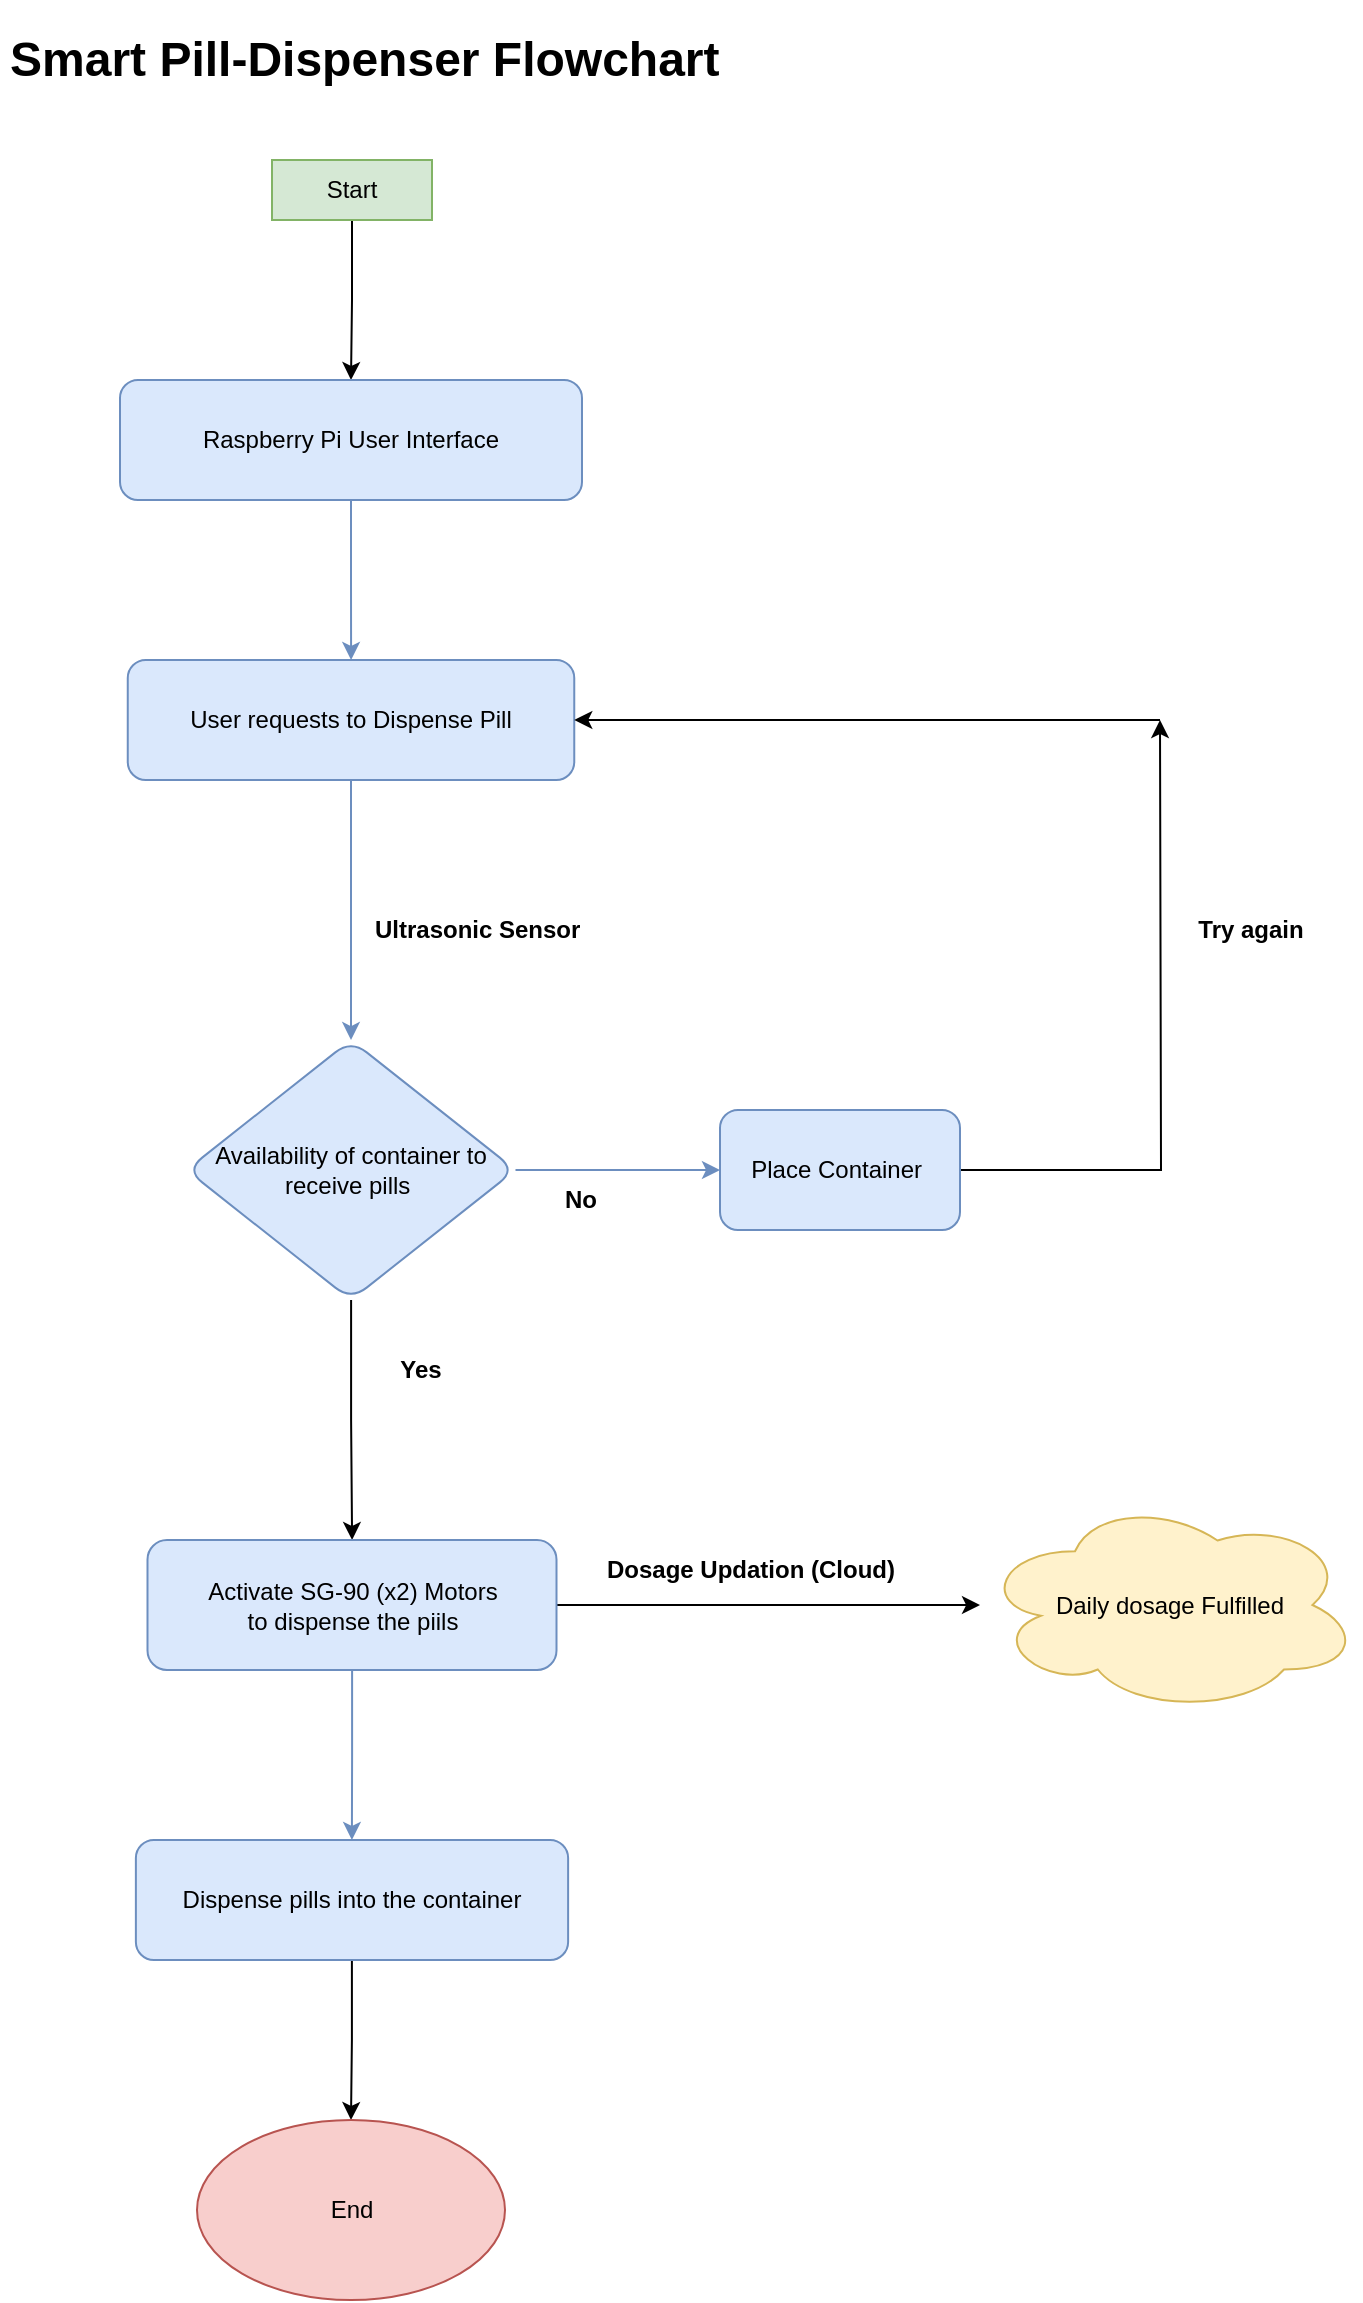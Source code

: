 <mxfile version="21.0.6" type="device"><diagram name="Page-1" id="0mpcez0UcTsu2hteFcRS"><mxGraphModel dx="1900" dy="1645" grid="1" gridSize="10" guides="1" tooltips="1" connect="1" arrows="1" fold="1" page="1" pageScale="1" pageWidth="850" pageHeight="1100" math="0" shadow="0"><root><mxCell id="0"/><mxCell id="1" parent="0"/><mxCell id="3RyBMBrYl20_J-u2SGmy-2" value="" style="edgeStyle=orthogonalEdgeStyle;rounded=0;orthogonalLoop=1;jettySize=auto;html=1;" parent="1" source="rSMRPM0ldenYR8-bNqON-7" target="3RyBMBrYl20_J-u2SGmy-1" edge="1"><mxGeometry relative="1" as="geometry"/></mxCell><mxCell id="rSMRPM0ldenYR8-bNqON-7" value="Start" style="whiteSpace=wrap;html=1;fillColor=#d5e8d4;strokeColor=#82b366;" parent="1" vertex="1"><mxGeometry x="36" y="70" width="80" height="30" as="geometry"/></mxCell><mxCell id="3RyBMBrYl20_J-u2SGmy-7" value="" style="edgeStyle=orthogonalEdgeStyle;rounded=0;orthogonalLoop=1;jettySize=auto;html=1;fillColor=#dae8fc;strokeColor=#6c8ebf;" parent="1" source="3RyBMBrYl20_J-u2SGmy-1" target="3RyBMBrYl20_J-u2SGmy-6" edge="1"><mxGeometry relative="1" as="geometry"/></mxCell><mxCell id="3RyBMBrYl20_J-u2SGmy-1" value="Raspberry Pi User Interface" style="whiteSpace=wrap;html=1;fillColor=#dae8fc;strokeColor=#6c8ebf;rounded=1;" parent="1" vertex="1"><mxGeometry x="-40" y="180" width="231" height="60" as="geometry"/></mxCell><mxCell id="3RyBMBrYl20_J-u2SGmy-9" value="" style="edgeStyle=orthogonalEdgeStyle;rounded=0;orthogonalLoop=1;jettySize=auto;html=1;fillColor=#dae8fc;strokeColor=#6c8ebf;" parent="1" source="3RyBMBrYl20_J-u2SGmy-6" target="3RyBMBrYl20_J-u2SGmy-8" edge="1"><mxGeometry relative="1" as="geometry"/></mxCell><mxCell id="3RyBMBrYl20_J-u2SGmy-6" value="User requests to Dispense Pill" style="whiteSpace=wrap;html=1;fillColor=#dae8fc;strokeColor=#6c8ebf;rounded=1;" parent="1" vertex="1"><mxGeometry x="-36.12" y="320" width="223.25" height="60" as="geometry"/></mxCell><mxCell id="3RyBMBrYl20_J-u2SGmy-11" value="" style="edgeStyle=orthogonalEdgeStyle;rounded=0;orthogonalLoop=1;jettySize=auto;html=1;" parent="1" source="3RyBMBrYl20_J-u2SGmy-8" target="3RyBMBrYl20_J-u2SGmy-10" edge="1"><mxGeometry relative="1" as="geometry"/></mxCell><mxCell id="3RyBMBrYl20_J-u2SGmy-14" value="" style="edgeStyle=orthogonalEdgeStyle;rounded=0;orthogonalLoop=1;jettySize=auto;html=1;fillColor=#dae8fc;strokeColor=#6c8ebf;" parent="1" source="3RyBMBrYl20_J-u2SGmy-8" target="3RyBMBrYl20_J-u2SGmy-13" edge="1"><mxGeometry relative="1" as="geometry"/></mxCell><mxCell id="3RyBMBrYl20_J-u2SGmy-8" value="Availability of container to receive pills&amp;nbsp;" style="rhombus;whiteSpace=wrap;html=1;fillColor=#dae8fc;strokeColor=#6c8ebf;rounded=1;" parent="1" vertex="1"><mxGeometry x="-6.75" y="510" width="164.5" height="130" as="geometry"/></mxCell><mxCell id="3RyBMBrYl20_J-u2SGmy-23" value="" style="edgeStyle=orthogonalEdgeStyle;rounded=0;orthogonalLoop=1;jettySize=auto;html=1;" parent="1" source="3RyBMBrYl20_J-u2SGmy-10" target="3RyBMBrYl20_J-u2SGmy-22" edge="1"><mxGeometry relative="1" as="geometry"/></mxCell><mxCell id="3RyBMBrYl20_J-u2SGmy-25" value="" style="edgeStyle=orthogonalEdgeStyle;rounded=0;orthogonalLoop=1;jettySize=auto;html=1;fillColor=#dae8fc;strokeColor=#6c8ebf;" parent="1" source="3RyBMBrYl20_J-u2SGmy-10" target="3RyBMBrYl20_J-u2SGmy-24" edge="1"><mxGeometry relative="1" as="geometry"/></mxCell><mxCell id="3RyBMBrYl20_J-u2SGmy-10" value="Activate SG-90 (x2) Motors&lt;br&gt;to dispense the piils" style="whiteSpace=wrap;html=1;fillColor=#dae8fc;strokeColor=#6c8ebf;rounded=1;" parent="1" vertex="1"><mxGeometry x="-26.25" y="760" width="204.5" height="65" as="geometry"/></mxCell><mxCell id="3RyBMBrYl20_J-u2SGmy-12" value="Yes" style="text;html=1;align=center;verticalAlign=middle;resizable=0;points=[];autosize=1;fontStyle=1" parent="1" vertex="1"><mxGeometry x="90" y="660" width="40" height="30" as="geometry"/></mxCell><mxCell id="3RyBMBrYl20_J-u2SGmy-16" style="edgeStyle=orthogonalEdgeStyle;rounded=0;orthogonalLoop=1;jettySize=auto;html=1;" parent="1" source="3RyBMBrYl20_J-u2SGmy-13" edge="1"><mxGeometry relative="1" as="geometry"><mxPoint x="480" y="350" as="targetPoint"/></mxGeometry></mxCell><mxCell id="3RyBMBrYl20_J-u2SGmy-13" value="Place Container&amp;nbsp;" style="rounded=1;whiteSpace=wrap;html=1;fillColor=#dae8fc;strokeColor=#6c8ebf;" parent="1" vertex="1"><mxGeometry x="260" y="545" width="120" height="60" as="geometry"/></mxCell><mxCell id="3RyBMBrYl20_J-u2SGmy-15" value="No" style="text;html=1;align=center;verticalAlign=middle;resizable=0;points=[];autosize=1;fontStyle=1" parent="1" vertex="1"><mxGeometry x="170" y="575" width="40" height="30" as="geometry"/></mxCell><mxCell id="3RyBMBrYl20_J-u2SGmy-19" value="" style="endArrow=classic;html=1;rounded=0;entryX=1;entryY=0.5;entryDx=0;entryDy=0;" parent="1" target="3RyBMBrYl20_J-u2SGmy-6" edge="1"><mxGeometry width="50" height="50" relative="1" as="geometry"><mxPoint x="480" y="350" as="sourcePoint"/><mxPoint x="470" y="330" as="targetPoint"/></mxGeometry></mxCell><mxCell id="3RyBMBrYl20_J-u2SGmy-20" value="Try again" style="text;html=1;align=center;verticalAlign=middle;resizable=0;points=[];autosize=1;fontStyle=1" parent="1" vertex="1"><mxGeometry x="485" y="440" width="80" height="30" as="geometry"/></mxCell><mxCell id="3RyBMBrYl20_J-u2SGmy-22" value="Daily dosage Fulfilled" style="ellipse;shape=cloud;whiteSpace=wrap;html=1;fillColor=#fff2cc;strokeColor=#d6b656;rounded=1;" parent="1" vertex="1"><mxGeometry x="390" y="738.75" width="190" height="107.5" as="geometry"/></mxCell><mxCell id="3RyBMBrYl20_J-u2SGmy-27" value="" style="edgeStyle=orthogonalEdgeStyle;rounded=0;orthogonalLoop=1;jettySize=auto;html=1;" parent="1" source="3RyBMBrYl20_J-u2SGmy-24" target="3RyBMBrYl20_J-u2SGmy-26" edge="1"><mxGeometry relative="1" as="geometry"/></mxCell><mxCell id="3RyBMBrYl20_J-u2SGmy-24" value="Dispense pills into the container" style="rounded=1;whiteSpace=wrap;html=1;fillColor=#dae8fc;strokeColor=#6c8ebf;" parent="1" vertex="1"><mxGeometry x="-32.06" y="910" width="216.12" height="60" as="geometry"/></mxCell><mxCell id="3RyBMBrYl20_J-u2SGmy-26" value="End" style="ellipse;whiteSpace=wrap;html=1;fillColor=#f8cecc;strokeColor=#b85450;rounded=1;" parent="1" vertex="1"><mxGeometry x="-1.5" y="1050" width="154" height="90" as="geometry"/></mxCell><mxCell id="3RyBMBrYl20_J-u2SGmy-28" value="Dosage Updation (Cloud)" style="text;html=1;align=center;verticalAlign=middle;resizable=0;points=[];autosize=1;strokeColor=none;fillColor=none;fontStyle=1" parent="1" vertex="1"><mxGeometry x="190" y="760" width="170" height="30" as="geometry"/></mxCell><mxCell id="3RyBMBrYl20_J-u2SGmy-29" value="Ultrasonic Sensor&amp;nbsp;" style="text;html=1;align=center;verticalAlign=middle;resizable=0;points=[];autosize=1;fontStyle=1" parent="1" vertex="1"><mxGeometry x="75" y="440" width="130" height="30" as="geometry"/></mxCell><mxCell id="3RyBMBrYl20_J-u2SGmy-30" value="&lt;h1&gt;Smart Pill-Dispenser Flowchart&amp;nbsp;&lt;/h1&gt;" style="text;html=1;strokeColor=none;fillColor=none;spacing=5;spacingTop=-20;whiteSpace=wrap;overflow=hidden;rounded=0;" parent="1" vertex="1"><mxGeometry x="-100" width="392" height="50" as="geometry"/></mxCell></root></mxGraphModel></diagram></mxfile>